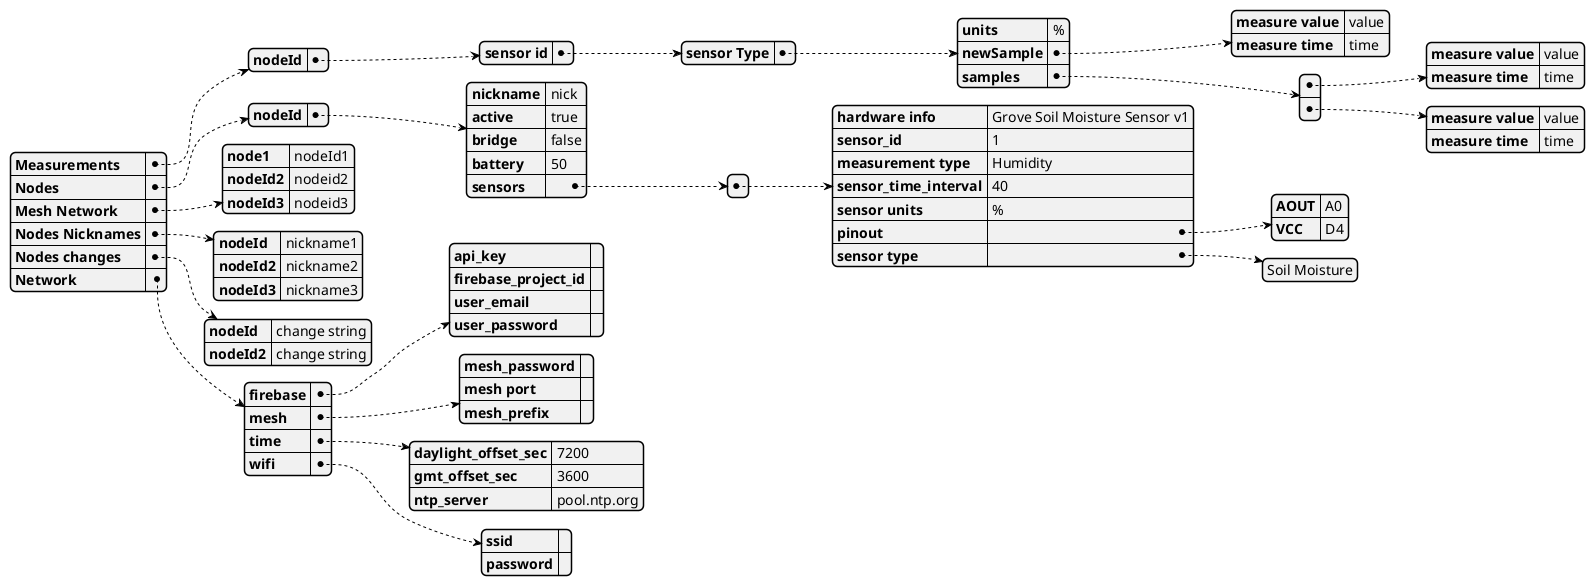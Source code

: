 @startjson

{   
    "Measurements": 
    {      
        "nodeId":
        {
        "sensor id":{  
        "sensor Type":{  
        "units": "%",
        "newSample":{
            "measure value": "value",
            "measure time": "time"
        }   ,    
        "samples": [
        {
            "measure value": "value",
            "measure time": "time"
        },
        {
            "measure value": "value",
            "measure time": "time"
        }
        ]
        }
        }
        }
    },
    "Nodes":
    {    
        "nodeId":
        {
            "nickname": "nick",
            "active" : "true",  
            "bridge" : "false",
            "battery":"50",
            "sensors" : [
                {
                    "hardware info": "Grove Soil Moisture Sensor v1",
                    "sensor_id": "1",
                    "measurement type": "Humidity",
                    "sensor_time_interval": "40",
                    "sensor units": "%",
                    "pinout": {
                        "AOUT": "A0",
                        "VCC": "D4"
                    },
                    "sensor type":["Soil Moisture"]
                }
                ] 
        }
    },
    "Mesh Network": {
        "node1": "nodeId1",
        "nodeId2": "nodeid2",
        "nodeId3": "nodeid3"
    },
    "Nodes Nicknames": 
        {
            "nodeId": "nickname1",
            "nodeId2": "nickname2",
            "nodeId3": "nickname3"
        },
    "Nodes changes": {
            "nodeId": "change string",
            "nodeId2": "change string"
    },
    "Network" : {
        "firebase":{
            "api_key": "",
            "firebase_project_id": "",
            "user_email": "",
            "user_password": ""
            },
        "mesh":{
            "mesh_password":"",
            "mesh port":"",
            "mesh_prefix": ""
        },
        "time":{
            "daylight_offset_sec": 7200,
            "gmt_offset_sec" :3600,
            "ntp_server":"pool.ntp.org"
        },
        "wifi":{
            "ssid":"",
            "password":""
        }
    }
}

@endjson
